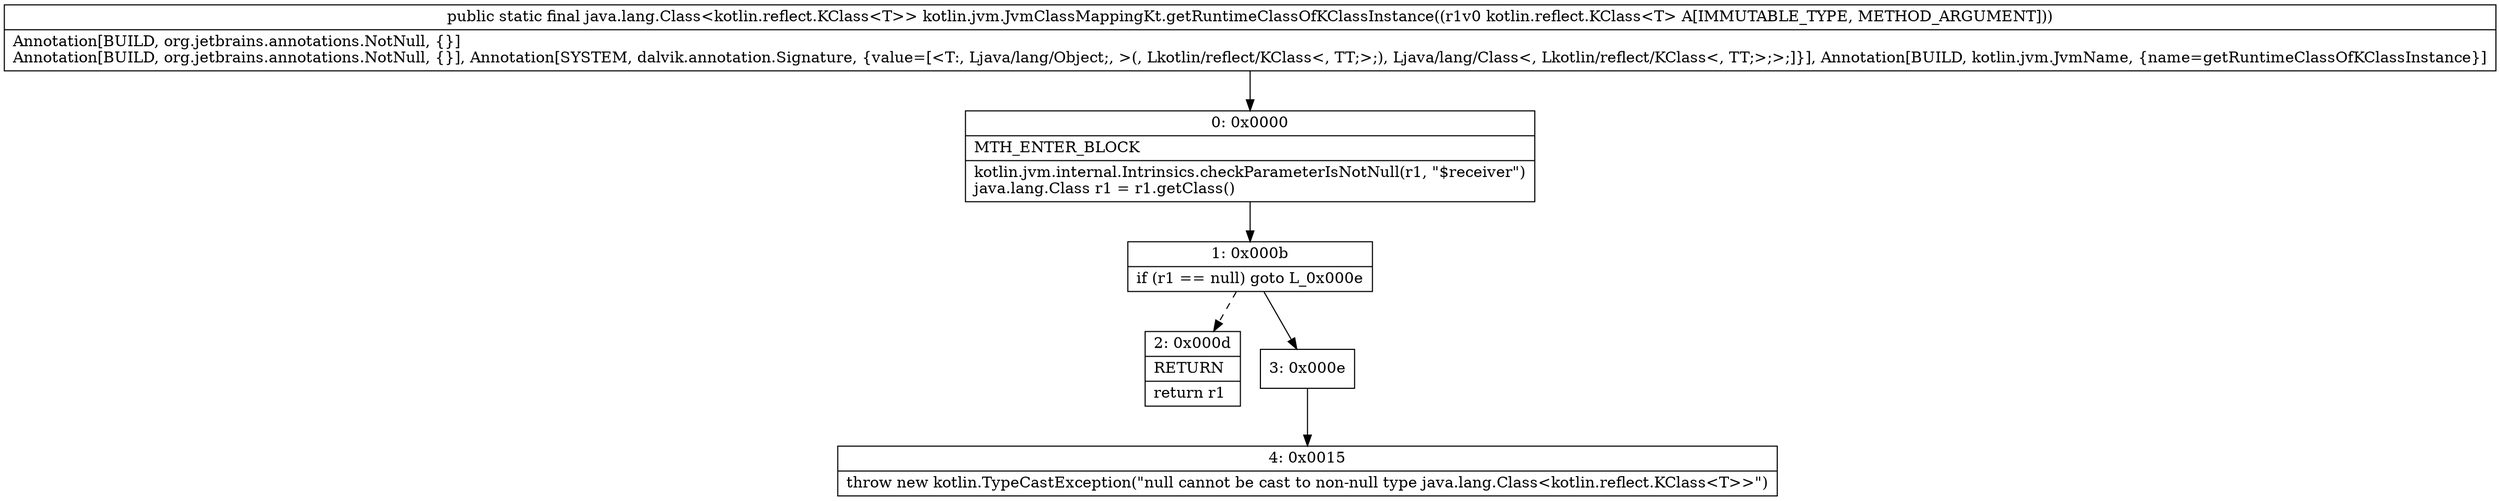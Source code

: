 digraph "CFG forkotlin.jvm.JvmClassMappingKt.getRuntimeClassOfKClassInstance(Lkotlin\/reflect\/KClass;)Ljava\/lang\/Class;" {
Node_0 [shape=record,label="{0\:\ 0x0000|MTH_ENTER_BLOCK\l|kotlin.jvm.internal.Intrinsics.checkParameterIsNotNull(r1, \"$receiver\")\ljava.lang.Class r1 = r1.getClass()\l}"];
Node_1 [shape=record,label="{1\:\ 0x000b|if (r1 == null) goto L_0x000e\l}"];
Node_2 [shape=record,label="{2\:\ 0x000d|RETURN\l|return r1\l}"];
Node_3 [shape=record,label="{3\:\ 0x000e}"];
Node_4 [shape=record,label="{4\:\ 0x0015|throw new kotlin.TypeCastException(\"null cannot be cast to non\-null type java.lang.Class\<kotlin.reflect.KClass\<T\>\>\")\l}"];
MethodNode[shape=record,label="{public static final java.lang.Class\<kotlin.reflect.KClass\<T\>\> kotlin.jvm.JvmClassMappingKt.getRuntimeClassOfKClassInstance((r1v0 kotlin.reflect.KClass\<T\> A[IMMUTABLE_TYPE, METHOD_ARGUMENT]))  | Annotation[BUILD, org.jetbrains.annotations.NotNull, \{\}]\lAnnotation[BUILD, org.jetbrains.annotations.NotNull, \{\}], Annotation[SYSTEM, dalvik.annotation.Signature, \{value=[\<T:, Ljava\/lang\/Object;, \>(, Lkotlin\/reflect\/KClass\<, TT;\>;), Ljava\/lang\/Class\<, Lkotlin\/reflect\/KClass\<, TT;\>;\>;]\}], Annotation[BUILD, kotlin.jvm.JvmName, \{name=getRuntimeClassOfKClassInstance\}]\l}"];
MethodNode -> Node_0;
Node_0 -> Node_1;
Node_1 -> Node_2[style=dashed];
Node_1 -> Node_3;
Node_3 -> Node_4;
}

